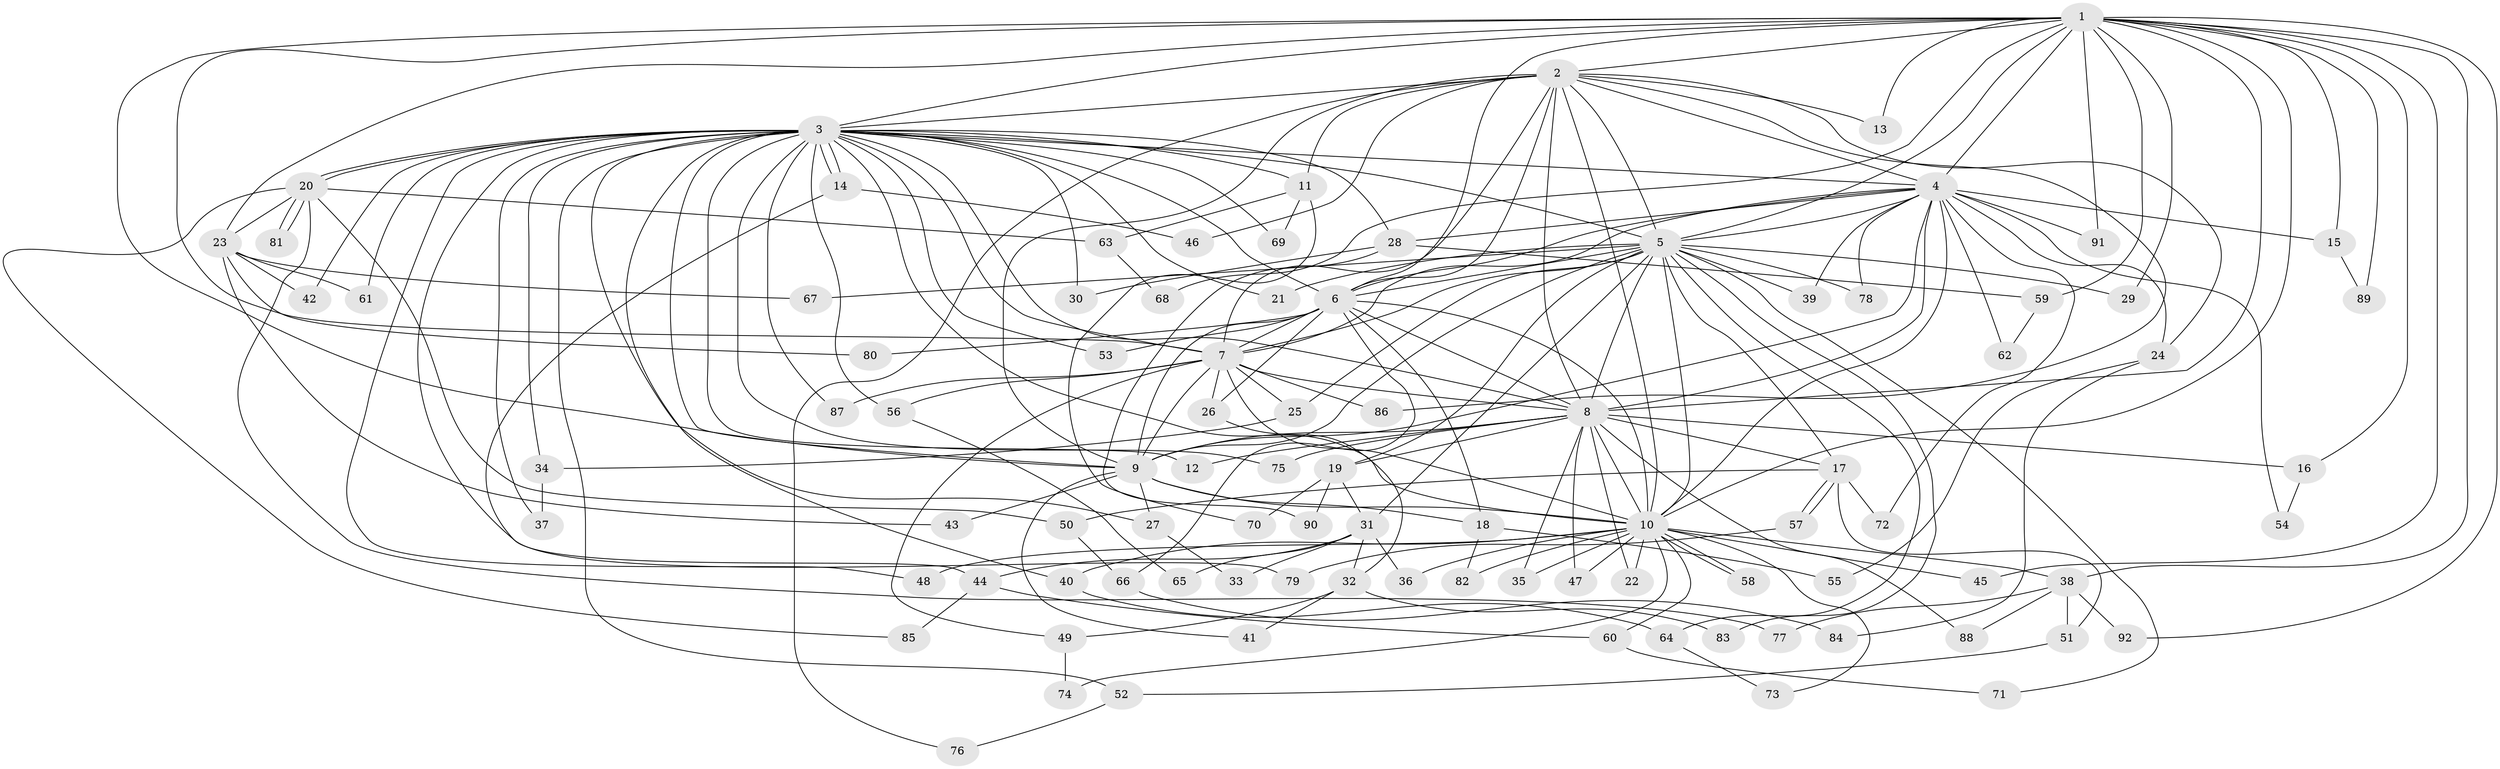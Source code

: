 // Generated by graph-tools (version 1.1) at 2025/14/03/09/25 04:14:12]
// undirected, 92 vertices, 209 edges
graph export_dot {
graph [start="1"]
  node [color=gray90,style=filled];
  1;
  2;
  3;
  4;
  5;
  6;
  7;
  8;
  9;
  10;
  11;
  12;
  13;
  14;
  15;
  16;
  17;
  18;
  19;
  20;
  21;
  22;
  23;
  24;
  25;
  26;
  27;
  28;
  29;
  30;
  31;
  32;
  33;
  34;
  35;
  36;
  37;
  38;
  39;
  40;
  41;
  42;
  43;
  44;
  45;
  46;
  47;
  48;
  49;
  50;
  51;
  52;
  53;
  54;
  55;
  56;
  57;
  58;
  59;
  60;
  61;
  62;
  63;
  64;
  65;
  66;
  67;
  68;
  69;
  70;
  71;
  72;
  73;
  74;
  75;
  76;
  77;
  78;
  79;
  80;
  81;
  82;
  83;
  84;
  85;
  86;
  87;
  88;
  89;
  90;
  91;
  92;
  1 -- 2;
  1 -- 3;
  1 -- 4;
  1 -- 5;
  1 -- 6;
  1 -- 7;
  1 -- 8;
  1 -- 9;
  1 -- 10;
  1 -- 13;
  1 -- 15;
  1 -- 16;
  1 -- 23;
  1 -- 29;
  1 -- 38;
  1 -- 45;
  1 -- 59;
  1 -- 68;
  1 -- 89;
  1 -- 91;
  1 -- 92;
  2 -- 3;
  2 -- 4;
  2 -- 5;
  2 -- 6;
  2 -- 7;
  2 -- 8;
  2 -- 9;
  2 -- 10;
  2 -- 11;
  2 -- 13;
  2 -- 24;
  2 -- 46;
  2 -- 76;
  2 -- 86;
  3 -- 4;
  3 -- 5;
  3 -- 6;
  3 -- 7;
  3 -- 8;
  3 -- 9;
  3 -- 10;
  3 -- 11;
  3 -- 12;
  3 -- 14;
  3 -- 14;
  3 -- 20;
  3 -- 20;
  3 -- 21;
  3 -- 27;
  3 -- 28;
  3 -- 30;
  3 -- 34;
  3 -- 37;
  3 -- 40;
  3 -- 42;
  3 -- 48;
  3 -- 52;
  3 -- 53;
  3 -- 56;
  3 -- 61;
  3 -- 69;
  3 -- 75;
  3 -- 79;
  3 -- 87;
  4 -- 5;
  4 -- 6;
  4 -- 7;
  4 -- 8;
  4 -- 9;
  4 -- 10;
  4 -- 15;
  4 -- 24;
  4 -- 28;
  4 -- 39;
  4 -- 54;
  4 -- 62;
  4 -- 72;
  4 -- 78;
  4 -- 91;
  5 -- 6;
  5 -- 7;
  5 -- 8;
  5 -- 9;
  5 -- 10;
  5 -- 17;
  5 -- 19;
  5 -- 21;
  5 -- 25;
  5 -- 29;
  5 -- 31;
  5 -- 39;
  5 -- 64;
  5 -- 67;
  5 -- 71;
  5 -- 78;
  5 -- 83;
  6 -- 7;
  6 -- 8;
  6 -- 9;
  6 -- 10;
  6 -- 18;
  6 -- 26;
  6 -- 53;
  6 -- 66;
  6 -- 80;
  7 -- 8;
  7 -- 9;
  7 -- 10;
  7 -- 25;
  7 -- 26;
  7 -- 49;
  7 -- 56;
  7 -- 86;
  7 -- 87;
  8 -- 9;
  8 -- 10;
  8 -- 12;
  8 -- 16;
  8 -- 17;
  8 -- 19;
  8 -- 22;
  8 -- 35;
  8 -- 47;
  8 -- 75;
  8 -- 88;
  9 -- 10;
  9 -- 18;
  9 -- 27;
  9 -- 41;
  9 -- 43;
  10 -- 22;
  10 -- 35;
  10 -- 36;
  10 -- 38;
  10 -- 40;
  10 -- 45;
  10 -- 47;
  10 -- 48;
  10 -- 58;
  10 -- 58;
  10 -- 60;
  10 -- 73;
  10 -- 74;
  10 -- 82;
  11 -- 63;
  11 -- 69;
  11 -- 70;
  14 -- 44;
  14 -- 46;
  15 -- 89;
  16 -- 54;
  17 -- 50;
  17 -- 51;
  17 -- 57;
  17 -- 57;
  17 -- 72;
  18 -- 55;
  18 -- 82;
  19 -- 31;
  19 -- 70;
  19 -- 90;
  20 -- 23;
  20 -- 50;
  20 -- 63;
  20 -- 77;
  20 -- 81;
  20 -- 81;
  20 -- 85;
  23 -- 42;
  23 -- 43;
  23 -- 61;
  23 -- 67;
  23 -- 80;
  24 -- 55;
  24 -- 84;
  25 -- 34;
  26 -- 32;
  27 -- 33;
  28 -- 30;
  28 -- 59;
  28 -- 90;
  31 -- 32;
  31 -- 33;
  31 -- 36;
  31 -- 44;
  31 -- 65;
  32 -- 41;
  32 -- 49;
  32 -- 83;
  34 -- 37;
  38 -- 51;
  38 -- 77;
  38 -- 88;
  38 -- 92;
  40 -- 64;
  44 -- 60;
  44 -- 85;
  49 -- 74;
  50 -- 66;
  51 -- 52;
  52 -- 76;
  56 -- 65;
  57 -- 79;
  59 -- 62;
  60 -- 71;
  63 -- 68;
  64 -- 73;
  66 -- 84;
}
